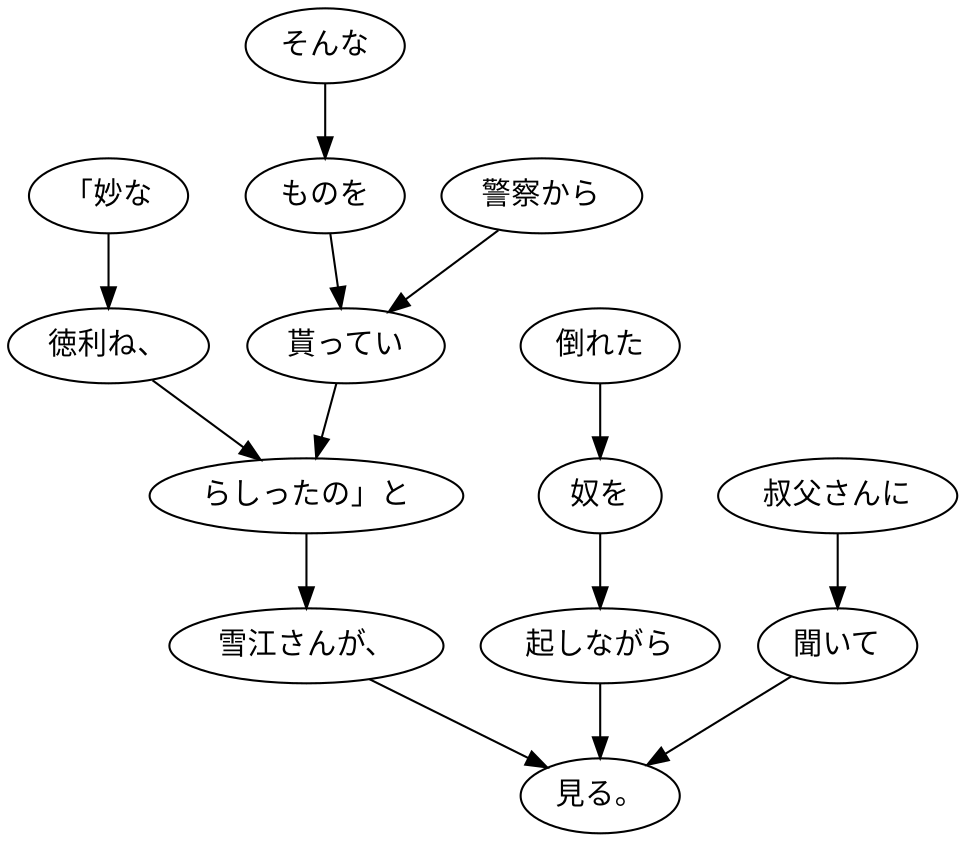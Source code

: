 digraph graph7027 {
	node0 [label="「妙な"];
	node1 [label="徳利ね、"];
	node2 [label="そんな"];
	node3 [label="ものを"];
	node4 [label="警察から"];
	node5 [label="貰ってい"];
	node6 [label="らしったの」と"];
	node7 [label="雪江さんが、"];
	node8 [label="倒れた"];
	node9 [label="奴を"];
	node10 [label="起しながら"];
	node11 [label="叔父さんに"];
	node12 [label="聞いて"];
	node13 [label="見る。"];
	node0 -> node1;
	node1 -> node6;
	node2 -> node3;
	node3 -> node5;
	node4 -> node5;
	node5 -> node6;
	node6 -> node7;
	node7 -> node13;
	node8 -> node9;
	node9 -> node10;
	node10 -> node13;
	node11 -> node12;
	node12 -> node13;
}
